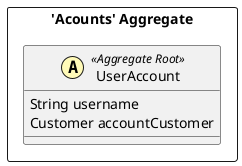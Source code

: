 @startuml

skinparam componentStyle uml2

package "'Acounts' Aggregate" <<Rectangle>> {
	class UserAccount <<(A,#fffab8) Aggregate Root>> {
		String username
		Customer accountCustomer
	}
}


@enduml
